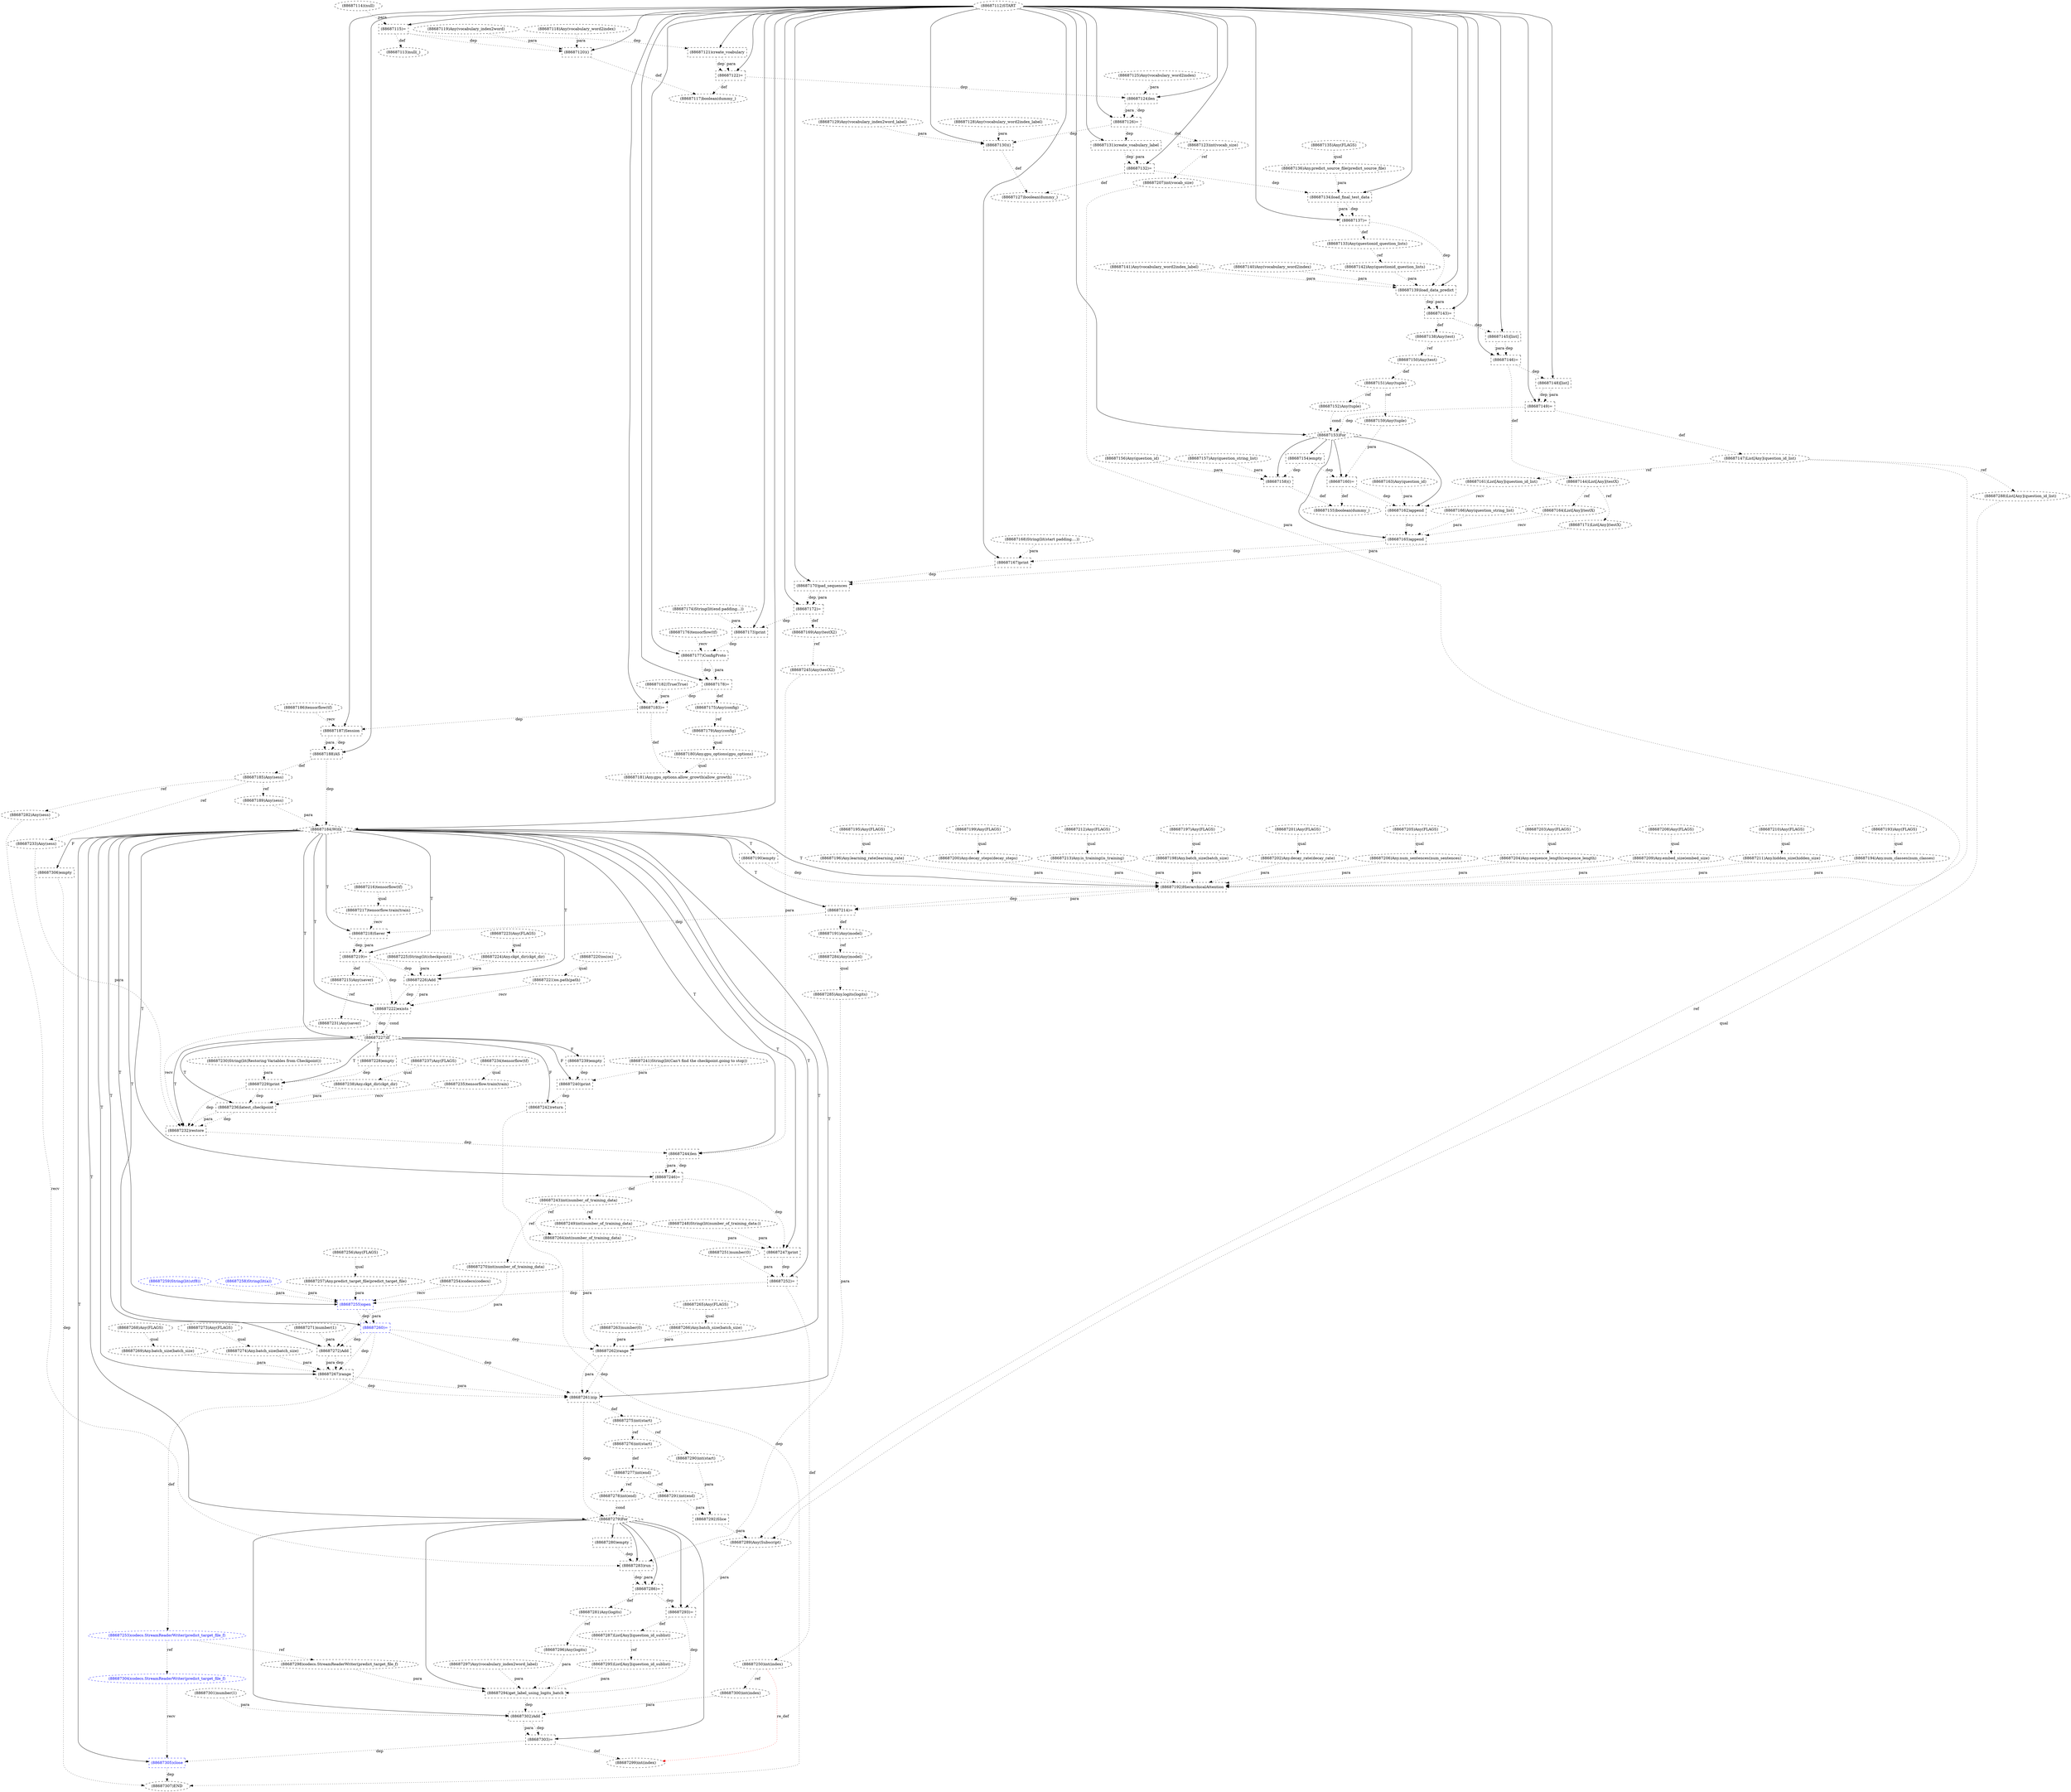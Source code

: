 digraph G {
1 [label="(88687134)load_final_test_data" shape=box style=dashed]
2 [label="(88687117)boolean(dummy_)" shape=ellipse style=dashed]
3 [label="(88687284)Any(model)" shape=ellipse style=dashed]
4 [label="(88687240)print" shape=box style=dashed]
5 [label="(88687281)Any(logits)" shape=ellipse style=dashed]
6 [label="(88687140)Any(vocabulary_word2index)" shape=ellipse style=dashed]
7 [label="(88687230)String(lit(Restoring Variables from Checkpoint))" shape=ellipse style=dashed]
8 [label="(88687303)=" shape=box style=dashed]
9 [label="(88687217)tensorflow.train(train)" shape=ellipse style=dashed]
10 [label="(88687146)=" shape=box style=dashed]
11 [label="(88687288)List[Any](question_id_list)" shape=ellipse style=dashed]
12 [label="(88687159)Any(tuple)" shape=ellipse style=dashed]
13 [label="(88687229)print" shape=box style=dashed]
14 [label="(88687127)boolean(dummy_)" shape=ellipse style=dashed]
15 [label="(88687286)=" shape=box style=dashed]
16 [label="(88687184)With" shape=diamond style=dashed]
17 [label="(88687280)empty" shape=box style=dashed]
18 [label="(88687155)boolean(dummy_)" shape=ellipse style=dashed]
19 [label="(88687115)=" shape=box style=dashed]
20 [label="(88687158)()" shape=box style=dashed]
21 [label="(88687132)=" shape=box style=dashed]
22 [label="(88687287)List[Any](question_id_sublist)" shape=ellipse style=dashed]
23 [label="(88687191)Any(model)" shape=ellipse style=dashed]
24 [label="(88687245)Any(testX2)" shape=ellipse style=dashed]
25 [label="(88687268)Any(FLAGS)" shape=ellipse style=dashed]
26 [label="(88687209)Any.embed_size(embed_size)" shape=ellipse style=dashed]
27 [label="(88687211)Any.hidden_size(hidden_size)" shape=ellipse style=dashed]
28 [label="(88687253)codecs.StreamReaderWriter(predict_target_file_f)" shape=ellipse style=dashed color=blue fontcolor=blue]
29 [label="(88687172)=" shape=box style=dashed]
30 [label="(88687251)number(0)" shape=ellipse style=dashed]
31 [label="(88687125)Any(vocabulary_word2index)" shape=ellipse style=dashed]
32 [label="(88687232)restore" shape=box style=dashed]
33 [label="(88687142)Any(questionid_question_lists)" shape=ellipse style=dashed]
34 [label="(88687178)=" shape=box style=dashed]
35 [label="(88687243)int(number_of_training_data)" shape=ellipse style=dashed]
36 [label="(88687291)int(end)" shape=ellipse style=dashed]
37 [label="(88687148)[list]" shape=box style=dashed]
38 [label="(88687265)Any(FLAGS)" shape=ellipse style=dashed]
39 [label="(88687194)Any.num_classes(num_classes)" shape=ellipse style=dashed]
40 [label="(88687258)String(lit(a))" shape=ellipse style=dashed color=blue fontcolor=blue]
41 [label="(88687168)String(lit(start padding....))" shape=ellipse style=dashed]
42 [label="(88687195)Any(FLAGS)" shape=ellipse style=dashed]
43 [label="(88687276)int(start)" shape=ellipse style=dashed]
44 [label="(88687239)empty" shape=box style=dashed]
45 [label="(88687208)Any(FLAGS)" shape=ellipse style=dashed]
46 [label="(88687166)Any(question_string_list)" shape=ellipse style=dashed]
47 [label="(88687218)Saver" shape=box style=dashed]
48 [label="(88687296)Any(logits)" shape=ellipse style=dashed]
49 [label="(88687179)Any(config)" shape=ellipse style=dashed]
50 [label="(88687141)Any(vocabulary_word2index_label)" shape=ellipse style=dashed]
51 [label="(88687242)return" shape=box style=dashed]
52 [label="(88687188)AS" shape=box style=dashed]
53 [label="(88687196)Any.learning_rate(learning_rate)" shape=ellipse style=dashed]
54 [label="(88687165)append" shape=box style=dashed]
55 [label="(88687294)get_label_using_logits_batch" shape=box style=dashed]
56 [label="(88687226)Add" shape=box style=dashed]
57 [label="(88687200)Any.decay_steps(decay_steps)" shape=ellipse style=dashed]
58 [label="(88687247)print" shape=box style=dashed]
59 [label="(88687252)=" shape=box style=dashed]
60 [label="(88687183)=" shape=box style=dashed]
61 [label="(88687207)int(vocab_size)" shape=ellipse style=dashed]
62 [label="(88687298)codecs.StreamReaderWriter(predict_target_file_f)" shape=ellipse style=dashed]
63 [label="(88687164)List[Any](testX)" shape=ellipse style=dashed]
64 [label="(88687112)START" style=dashed]
65 [label="(88687153)For" shape=diamond style=dashed]
66 [label="(88687162)append" shape=box style=dashed]
67 [label="(88687228)empty" shape=box style=dashed]
68 [label="(88687150)Any(test)" shape=ellipse style=dashed]
69 [label="(88687120)()" shape=box style=dashed]
70 [label="(88687256)Any(FLAGS)" shape=ellipse style=dashed]
71 [label="(88687133)Any(questionid_question_lists)" shape=ellipse style=dashed]
72 [label="(88687235)tensorflow.train(train)" shape=ellipse style=dashed]
73 [label="(88687210)Any(FLAGS)" shape=ellipse style=dashed]
74 [label="(88687187)Session" shape=box style=dashed]
75 [label="(88687244)len" shape=box style=dashed]
76 [label="(88687147)List[Any](question_id_list)" shape=ellipse style=dashed]
77 [label="(88687152)Any(tuple)" shape=ellipse style=dashed]
78 [label="(88687213)Any.is_training(is_training)" shape=ellipse style=dashed]
79 [label="(88687282)Any(sess)" shape=ellipse style=dashed]
80 [label="(88687214)=" shape=box style=dashed]
81 [label="(88687263)number(0)" shape=ellipse style=dashed]
82 [label="(88687241)String(lit(Can't find the checkpoint.going to stop))" shape=ellipse style=dashed]
83 [label="(88687248)String(lit(number_of_training_data:))" shape=ellipse style=dashed]
84 [label="(88687144)List[Any](testX)" shape=ellipse style=dashed]
85 [label="(88687221)os.path(path)" shape=ellipse style=dashed]
86 [label="(88687121)create_voabulary" shape=box style=dashed]
87 [label="(88687182)True(True)" shape=ellipse style=dashed]
88 [label="(88687264)int(number_of_training_data)" shape=ellipse style=dashed]
89 [label="(88687212)Any(FLAGS)" shape=ellipse style=dashed]
90 [label="(88687272)Add" shape=box style=dashed]
91 [label="(88687271)number(1)" shape=ellipse style=dashed]
92 [label="(88687300)int(index)" shape=ellipse style=dashed]
93 [label="(88687301)number(1)" shape=ellipse style=dashed]
94 [label="(88687307)END" style=dashed]
95 [label="(88687261)zip" shape=box style=dashed]
96 [label="(88687285)Any.logits(logits)" shape=ellipse style=dashed]
97 [label="(88687246)=" shape=box style=dashed]
98 [label="(88687273)Any(FLAGS)" shape=ellipse style=dashed]
99 [label="(88687225)String(lit(checkpoint))" shape=ellipse style=dashed]
100 [label="(88687180)Any.gpu_options(gpu_options)" shape=ellipse style=dashed]
101 [label="(88687197)Any(FLAGS)" shape=ellipse style=dashed]
102 [label="(88687143)=" shape=box style=dashed]
103 [label="(88687137)=" shape=box style=dashed]
104 [label="(88687157)Any(question_string_list)" shape=ellipse style=dashed]
105 [label="(88687170)pad_sequences" shape=box style=dashed]
106 [label="(88687254)codecs(codecs)" shape=ellipse style=dashed]
107 [label="(88687289)Any(Subscript)" shape=ellipse style=dashed]
108 [label="(88687306)empty" shape=box style=dashed]
109 [label="(88687231)Any(saver)" shape=ellipse style=dashed]
110 [label="(88687259)String(lit(utf8))" shape=ellipse style=dashed color=blue fontcolor=blue]
111 [label="(88687169)Any(testX2)" shape=ellipse style=dashed]
112 [label="(88687122)=" shape=box style=dashed]
113 [label="(88687124)len" shape=box style=dashed]
114 [label="(88687145)[list]" shape=box style=dashed]
115 [label="(88687215)Any(saver)" shape=ellipse style=dashed]
116 [label="(88687269)Any.batch_size(batch_size)" shape=ellipse style=dashed]
117 [label="(88687198)Any.batch_size(batch_size)" shape=ellipse style=dashed]
118 [label="(88687238)Any.ckpt_dir(ckpt_dir)" shape=ellipse style=dashed]
119 [label="(88687190)empty" shape=box style=dashed]
120 [label="(88687205)Any(FLAGS)" shape=ellipse style=dashed]
121 [label="(88687270)int(number_of_training_data)" shape=ellipse style=dashed]
122 [label="(88687167)print" shape=box style=dashed]
123 [label="(88687114)(null)" shape=ellipse style=dashed]
124 [label="(88687260)=" shape=box style=dashed color=blue fontcolor=blue]
125 [label="(88687185)Any(sess)" shape=ellipse style=dashed]
126 [label="(88687199)Any(FLAGS)" shape=ellipse style=dashed]
127 [label="(88687181)Any.gpu_options.allow_growth(allow_growth)" shape=ellipse style=dashed]
128 [label="(88687128)Any(vocabulary_word2index_label)" shape=ellipse style=dashed]
129 [label="(88687249)int(number_of_training_data)" shape=ellipse style=dashed]
130 [label="(88687222)exists" shape=box style=dashed]
131 [label="(88687193)Any(FLAGS)" shape=ellipse style=dashed]
132 [label="(88687126)=" shape=box style=dashed]
133 [label="(88687149)=" shape=box style=dashed]
134 [label="(88687237)Any(FLAGS)" shape=ellipse style=dashed]
135 [label="(88687304)codecs.StreamReaderWriter(predict_target_file_f)" shape=ellipse style=dashed color=blue fontcolor=blue]
136 [label="(88687257)Any.predict_target_file(predict_target_file)" shape=ellipse style=dashed]
137 [label="(88687290)int(start)" shape=ellipse style=dashed]
138 [label="(88687163)Any(question_id)" shape=ellipse style=dashed]
139 [label="(88687266)Any.batch_size(batch_size)" shape=ellipse style=dashed]
140 [label="(88687202)Any.decay_rate(decay_rate)" shape=ellipse style=dashed]
141 [label="(88687135)Any(FLAGS)" shape=ellipse style=dashed]
142 [label="(88687161)List[Any](question_id_list)" shape=ellipse style=dashed]
143 [label="(88687151)Any(tuple)" shape=ellipse style=dashed]
144 [label="(88687206)Any.num_sentences(num_sentences)" shape=ellipse style=dashed]
145 [label="(88687299)int(index)" shape=ellipse style=dashed]
146 [label="(88687130)()" shape=box style=dashed]
147 [label="(88687262)range" shape=box style=dashed]
148 [label="(88687160)=" shape=box style=dashed]
149 [label="(88687129)Any(vocabulary_index2word_label)" shape=ellipse style=dashed]
150 [label="(88687234)tensorflow(tf)" shape=ellipse style=dashed]
151 [label="(88687113)null(_)" shape=ellipse style=dashed]
152 [label="(88687203)Any(FLAGS)" shape=ellipse style=dashed]
153 [label="(88687277)int(end)" shape=ellipse style=dashed]
154 [label="(88687278)int(end)" shape=ellipse style=dashed]
155 [label="(88687175)Any(config)" shape=ellipse style=dashed]
156 [label="(88687292)Slice" shape=box style=dashed]
157 [label="(88687250)int(index)" shape=ellipse style=dashed]
158 [label="(88687295)List[Any](question_id_sublist)" shape=ellipse style=dashed]
159 [label="(88687139)load_data_predict" shape=box style=dashed]
160 [label="(88687283)run" shape=box style=dashed]
161 [label="(88687204)Any.sequence_length(sequence_length)" shape=ellipse style=dashed]
162 [label="(88687293)=" shape=box style=dashed]
163 [label="(88687173)print" shape=box style=dashed]
164 [label="(88687305)close" shape=box style=dashed color=blue fontcolor=blue]
165 [label="(88687118)Any(vocabulary_word2index)" shape=ellipse style=dashed]
166 [label="(88687138)Any(test)" shape=ellipse style=dashed]
167 [label="(88687177)ConfigProto" shape=box style=dashed]
168 [label="(88687267)range" shape=box style=dashed]
169 [label="(88687176)tensorflow(tf)" shape=ellipse style=dashed]
170 [label="(88687236)latest_checkpoint" shape=box style=dashed]
171 [label="(88687227)If" shape=diamond style=dashed]
172 [label="(88687255)open" shape=box style=dashed color=blue fontcolor=blue]
173 [label="(88687156)Any(question_id)" shape=ellipse style=dashed]
174 [label="(88687219)=" shape=box style=dashed]
175 [label="(88687216)tensorflow(tf)" shape=ellipse style=dashed]
176 [label="(88687302)Add" shape=box style=dashed]
177 [label="(88687220)os(os)" shape=ellipse style=dashed]
178 [label="(88687224)Any.ckpt_dir(ckpt_dir)" shape=ellipse style=dashed]
179 [label="(88687119)Any(vocabulary_index2word)" shape=ellipse style=dashed]
180 [label="(88687192)HierarchicalAttention" shape=box style=dashed]
181 [label="(88687233)Any(sess)" shape=ellipse style=dashed]
182 [label="(88687171)List[Any](testX)" shape=ellipse style=dashed]
183 [label="(88687123)int(vocab_size)" shape=ellipse style=dashed]
184 [label="(88687274)Any.batch_size(batch_size)" shape=ellipse style=dashed]
185 [label="(88687136)Any.predict_source_file(predict_source_file)" shape=ellipse style=dashed]
186 [label="(88687186)tensorflow(tf)" shape=ellipse style=dashed]
187 [label="(88687201)Any(FLAGS)" shape=ellipse style=dashed]
188 [label="(88687275)int(start)" shape=ellipse style=dashed]
189 [label="(88687279)For" shape=diamond style=dashed]
190 [label="(88687297)Any(vocabulary_index2word_label)" shape=ellipse style=dashed]
191 [label="(88687131)create_voabulary_label" shape=box style=dashed]
192 [label="(88687154)empty" shape=box style=dashed]
193 [label="(88687189)Any(sess)" shape=ellipse style=dashed]
194 [label="(88687174)String(lit(end padding...))" shape=ellipse style=dashed]
195 [label="(88687223)Any(FLAGS)" shape=ellipse style=dashed]
64 -> 1 [label="" style=solid];
185 -> 1 [label="para" style=dotted];
21 -> 1 [label="dep" style=dotted];
69 -> 2 [label="def" style=dotted];
112 -> 2 [label="def" style=dotted];
23 -> 3 [label="ref" style=dotted];
171 -> 4 [label="F"];
82 -> 4 [label="para" style=dotted];
44 -> 4 [label="dep" style=dotted];
15 -> 5 [label="def" style=dotted];
189 -> 8 [label="" style=solid];
176 -> 8 [label="dep" style=dotted];
176 -> 8 [label="para" style=dotted];
175 -> 9 [label="qual" style=dotted];
64 -> 10 [label="" style=solid];
114 -> 10 [label="dep" style=dotted];
114 -> 10 [label="para" style=dotted];
76 -> 11 [label="ref" style=dotted];
143 -> 12 [label="ref" style=dotted];
171 -> 13 [label="T"];
7 -> 13 [label="para" style=dotted];
67 -> 13 [label="dep" style=dotted];
146 -> 14 [label="def" style=dotted];
21 -> 14 [label="def" style=dotted];
189 -> 15 [label="" style=solid];
160 -> 15 [label="dep" style=dotted];
160 -> 15 [label="para" style=dotted];
64 -> 16 [label="" style=solid];
52 -> 16 [label="dep" style=dotted];
193 -> 16 [label="para" style=dotted];
189 -> 17 [label="" style=solid];
20 -> 18 [label="def" style=dotted];
148 -> 18 [label="def" style=dotted];
64 -> 19 [label="" style=solid];
123 -> 19 [label="para" style=dotted];
65 -> 20 [label="" style=solid];
173 -> 20 [label="para" style=dotted];
104 -> 20 [label="para" style=dotted];
192 -> 20 [label="dep" style=dotted];
64 -> 21 [label="" style=solid];
191 -> 21 [label="dep" style=dotted];
191 -> 21 [label="para" style=dotted];
162 -> 22 [label="def" style=dotted];
80 -> 23 [label="def" style=dotted];
111 -> 24 [label="ref" style=dotted];
45 -> 26 [label="qual" style=dotted];
73 -> 27 [label="qual" style=dotted];
124 -> 28 [label="def" style=dotted];
64 -> 29 [label="" style=solid];
105 -> 29 [label="dep" style=dotted];
105 -> 29 [label="para" style=dotted];
171 -> 32 [label="T"];
109 -> 32 [label="recv" style=dotted];
181 -> 32 [label="para" style=dotted];
170 -> 32 [label="dep" style=dotted];
170 -> 32 [label="para" style=dotted];
13 -> 32 [label="dep" style=dotted];
71 -> 33 [label="ref" style=dotted];
64 -> 34 [label="" style=solid];
167 -> 34 [label="dep" style=dotted];
167 -> 34 [label="para" style=dotted];
97 -> 35 [label="def" style=dotted];
153 -> 36 [label="ref" style=dotted];
64 -> 37 [label="" style=solid];
10 -> 37 [label="dep" style=dotted];
131 -> 39 [label="qual" style=dotted];
188 -> 43 [label="ref" style=dotted];
171 -> 44 [label="F"];
16 -> 47 [label="T"];
9 -> 47 [label="recv" style=dotted];
80 -> 47 [label="dep" style=dotted];
5 -> 48 [label="ref" style=dotted];
155 -> 49 [label="ref" style=dotted];
171 -> 51 [label="F"];
4 -> 51 [label="dep" style=dotted];
64 -> 52 [label="" style=solid];
74 -> 52 [label="dep" style=dotted];
74 -> 52 [label="para" style=dotted];
42 -> 53 [label="qual" style=dotted];
65 -> 54 [label="" style=solid];
63 -> 54 [label="recv" style=dotted];
46 -> 54 [label="para" style=dotted];
66 -> 54 [label="dep" style=dotted];
189 -> 55 [label="" style=solid];
158 -> 55 [label="para" style=dotted];
48 -> 55 [label="para" style=dotted];
190 -> 55 [label="para" style=dotted];
62 -> 55 [label="para" style=dotted];
162 -> 55 [label="dep" style=dotted];
16 -> 56 [label="T"];
178 -> 56 [label="para" style=dotted];
99 -> 56 [label="para" style=dotted];
174 -> 56 [label="dep" style=dotted];
126 -> 57 [label="qual" style=dotted];
16 -> 58 [label="T"];
83 -> 58 [label="para" style=dotted];
129 -> 58 [label="para" style=dotted];
97 -> 58 [label="dep" style=dotted];
16 -> 59 [label="T"];
30 -> 59 [label="para" style=dotted];
58 -> 59 [label="dep" style=dotted];
64 -> 60 [label="" style=solid];
87 -> 60 [label="para" style=dotted];
34 -> 60 [label="dep" style=dotted];
183 -> 61 [label="ref" style=dotted];
28 -> 62 [label="ref" style=dotted];
84 -> 63 [label="ref" style=dotted];
64 -> 65 [label="" style=solid];
77 -> 65 [label="cond" style=dotted];
133 -> 65 [label="dep" style=dotted];
65 -> 66 [label="" style=solid];
142 -> 66 [label="recv" style=dotted];
138 -> 66 [label="para" style=dotted];
148 -> 66 [label="dep" style=dotted];
171 -> 67 [label="T"];
166 -> 68 [label="ref" style=dotted];
64 -> 69 [label="" style=solid];
165 -> 69 [label="para" style=dotted];
179 -> 69 [label="para" style=dotted];
19 -> 69 [label="dep" style=dotted];
103 -> 71 [label="def" style=dotted];
150 -> 72 [label="qual" style=dotted];
64 -> 74 [label="" style=solid];
186 -> 74 [label="recv" style=dotted];
60 -> 74 [label="dep" style=dotted];
16 -> 75 [label="T"];
24 -> 75 [label="para" style=dotted];
32 -> 75 [label="dep" style=dotted];
133 -> 76 [label="def" style=dotted];
143 -> 77 [label="ref" style=dotted];
89 -> 78 [label="qual" style=dotted];
125 -> 79 [label="ref" style=dotted];
16 -> 80 [label="T"];
180 -> 80 [label="dep" style=dotted];
180 -> 80 [label="para" style=dotted];
10 -> 84 [label="def" style=dotted];
177 -> 85 [label="qual" style=dotted];
64 -> 86 [label="" style=solid];
19 -> 86 [label="dep" style=dotted];
35 -> 88 [label="ref" style=dotted];
16 -> 90 [label="T"];
121 -> 90 [label="para" style=dotted];
91 -> 90 [label="para" style=dotted];
124 -> 90 [label="dep" style=dotted];
157 -> 92 [label="ref" style=dotted];
51 -> 94 [label="dep" style=dotted];
164 -> 94 [label="dep" style=dotted];
108 -> 94 [label="dep" style=dotted];
16 -> 95 [label="T"];
147 -> 95 [label="dep" style=dotted];
147 -> 95 [label="para" style=dotted];
168 -> 95 [label="dep" style=dotted];
168 -> 95 [label="para" style=dotted];
124 -> 95 [label="dep" style=dotted];
3 -> 96 [label="qual" style=dotted];
16 -> 97 [label="T"];
75 -> 97 [label="dep" style=dotted];
75 -> 97 [label="para" style=dotted];
49 -> 100 [label="qual" style=dotted];
64 -> 102 [label="" style=solid];
159 -> 102 [label="dep" style=dotted];
159 -> 102 [label="para" style=dotted];
64 -> 103 [label="" style=solid];
1 -> 103 [label="dep" style=dotted];
1 -> 103 [label="para" style=dotted];
64 -> 105 [label="" style=solid];
182 -> 105 [label="para" style=dotted];
122 -> 105 [label="dep" style=dotted];
11 -> 107 [label="qual" style=dotted];
156 -> 107 [label="para" style=dotted];
76 -> 107 [label="ref" style=dotted];
16 -> 108 [label="F"];
115 -> 109 [label="ref" style=dotted];
29 -> 111 [label="def" style=dotted];
64 -> 112 [label="" style=solid];
86 -> 112 [label="dep" style=dotted];
86 -> 112 [label="para" style=dotted];
64 -> 113 [label="" style=solid];
31 -> 113 [label="para" style=dotted];
112 -> 113 [label="dep" style=dotted];
64 -> 114 [label="" style=solid];
102 -> 114 [label="dep" style=dotted];
174 -> 115 [label="def" style=dotted];
25 -> 116 [label="qual" style=dotted];
101 -> 117 [label="qual" style=dotted];
134 -> 118 [label="qual" style=dotted];
16 -> 119 [label="T"];
35 -> 121 [label="ref" style=dotted];
64 -> 122 [label="" style=solid];
41 -> 122 [label="para" style=dotted];
54 -> 122 [label="dep" style=dotted];
16 -> 124 [label="T"];
172 -> 124 [label="dep" style=dotted];
172 -> 124 [label="para" style=dotted];
52 -> 125 [label="def" style=dotted];
100 -> 127 [label="qual" style=dotted];
60 -> 127 [label="def" style=dotted];
35 -> 129 [label="ref" style=dotted];
16 -> 130 [label="T"];
85 -> 130 [label="recv" style=dotted];
56 -> 130 [label="dep" style=dotted];
56 -> 130 [label="para" style=dotted];
174 -> 130 [label="dep" style=dotted];
64 -> 132 [label="" style=solid];
113 -> 132 [label="dep" style=dotted];
113 -> 132 [label="para" style=dotted];
64 -> 133 [label="" style=solid];
37 -> 133 [label="dep" style=dotted];
37 -> 133 [label="para" style=dotted];
28 -> 135 [label="ref" style=dotted];
70 -> 136 [label="qual" style=dotted];
188 -> 137 [label="ref" style=dotted];
38 -> 139 [label="qual" style=dotted];
187 -> 140 [label="qual" style=dotted];
76 -> 142 [label="ref" style=dotted];
68 -> 143 [label="def" style=dotted];
120 -> 144 [label="qual" style=dotted];
8 -> 145 [label="def" style=dotted];
157 -> 145 [label="re_def" style=dotted color=red];
64 -> 146 [label="" style=solid];
128 -> 146 [label="para" style=dotted];
149 -> 146 [label="para" style=dotted];
132 -> 146 [label="dep" style=dotted];
16 -> 147 [label="T"];
81 -> 147 [label="para" style=dotted];
88 -> 147 [label="para" style=dotted];
139 -> 147 [label="para" style=dotted];
124 -> 147 [label="dep" style=dotted];
65 -> 148 [label="" style=solid];
12 -> 148 [label="para" style=dotted];
192 -> 148 [label="dep" style=dotted];
19 -> 151 [label="def" style=dotted];
43 -> 153 [label="def" style=dotted];
153 -> 154 [label="ref" style=dotted];
34 -> 155 [label="def" style=dotted];
137 -> 156 [label="para" style=dotted];
36 -> 156 [label="para" style=dotted];
59 -> 157 [label="def" style=dotted];
22 -> 158 [label="ref" style=dotted];
64 -> 159 [label="" style=solid];
6 -> 159 [label="para" style=dotted];
50 -> 159 [label="para" style=dotted];
33 -> 159 [label="para" style=dotted];
103 -> 159 [label="dep" style=dotted];
189 -> 160 [label="" style=solid];
79 -> 160 [label="recv" style=dotted];
96 -> 160 [label="para" style=dotted];
17 -> 160 [label="dep" style=dotted];
152 -> 161 [label="qual" style=dotted];
189 -> 162 [label="" style=solid];
107 -> 162 [label="para" style=dotted];
15 -> 162 [label="dep" style=dotted];
64 -> 163 [label="" style=solid];
194 -> 163 [label="para" style=dotted];
29 -> 163 [label="dep" style=dotted];
16 -> 164 [label="T"];
135 -> 164 [label="recv" style=dotted];
8 -> 164 [label="dep" style=dotted];
102 -> 166 [label="def" style=dotted];
64 -> 167 [label="" style=solid];
169 -> 167 [label="recv" style=dotted];
163 -> 167 [label="dep" style=dotted];
16 -> 168 [label="T"];
116 -> 168 [label="para" style=dotted];
90 -> 168 [label="dep" style=dotted];
90 -> 168 [label="para" style=dotted];
184 -> 168 [label="para" style=dotted];
124 -> 168 [label="dep" style=dotted];
171 -> 170 [label="T"];
72 -> 170 [label="recv" style=dotted];
118 -> 170 [label="para" style=dotted];
13 -> 170 [label="dep" style=dotted];
16 -> 171 [label="T"];
130 -> 171 [label="dep" style=dotted];
130 -> 171 [label="cond" style=dotted];
16 -> 172 [label="T"];
106 -> 172 [label="recv" style=dotted];
136 -> 172 [label="para" style=dotted];
40 -> 172 [label="para" style=dotted];
110 -> 172 [label="para" style=dotted];
59 -> 172 [label="dep" style=dotted];
16 -> 174 [label="T"];
47 -> 174 [label="dep" style=dotted];
47 -> 174 [label="para" style=dotted];
189 -> 176 [label="" style=solid];
92 -> 176 [label="para" style=dotted];
93 -> 176 [label="para" style=dotted];
55 -> 176 [label="dep" style=dotted];
195 -> 178 [label="qual" style=dotted];
16 -> 180 [label="T"];
39 -> 180 [label="para" style=dotted];
53 -> 180 [label="para" style=dotted];
117 -> 180 [label="para" style=dotted];
57 -> 180 [label="para" style=dotted];
140 -> 180 [label="para" style=dotted];
161 -> 180 [label="para" style=dotted];
144 -> 180 [label="para" style=dotted];
61 -> 180 [label="para" style=dotted];
26 -> 180 [label="para" style=dotted];
27 -> 180 [label="para" style=dotted];
78 -> 180 [label="para" style=dotted];
119 -> 180 [label="dep" style=dotted];
125 -> 181 [label="ref" style=dotted];
84 -> 182 [label="ref" style=dotted];
132 -> 183 [label="def" style=dotted];
98 -> 184 [label="qual" style=dotted];
141 -> 185 [label="qual" style=dotted];
95 -> 188 [label="def" style=dotted];
16 -> 189 [label="T"];
95 -> 189 [label="dep" style=dotted];
154 -> 189 [label="cond" style=dotted];
64 -> 191 [label="" style=solid];
132 -> 191 [label="dep" style=dotted];
65 -> 192 [label="" style=solid];
125 -> 193 [label="ref" style=dotted];
}